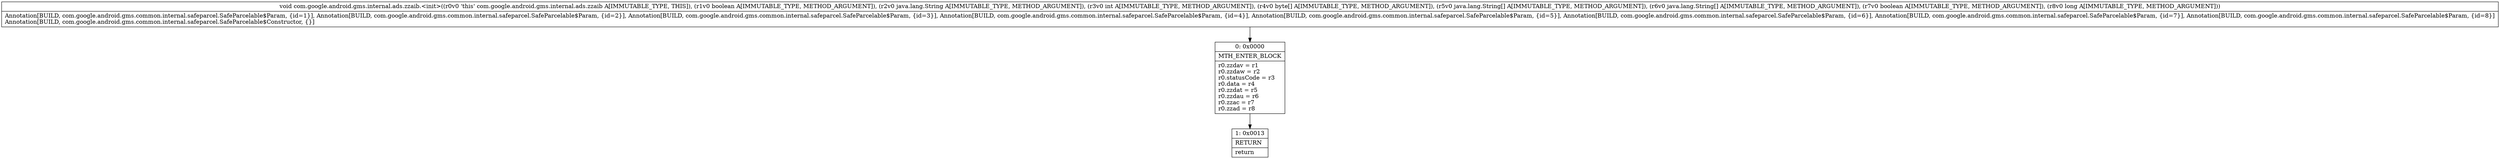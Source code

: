 digraph "CFG forcom.google.android.gms.internal.ads.zzaib.\<init\>(ZLjava\/lang\/String;I[B[Ljava\/lang\/String;[Ljava\/lang\/String;ZJ)V" {
Node_0 [shape=record,label="{0\:\ 0x0000|MTH_ENTER_BLOCK\l|r0.zzdav = r1\lr0.zzdaw = r2\lr0.statusCode = r3\lr0.data = r4\lr0.zzdat = r5\lr0.zzdau = r6\lr0.zzac = r7\lr0.zzad = r8\l}"];
Node_1 [shape=record,label="{1\:\ 0x0013|RETURN\l|return\l}"];
MethodNode[shape=record,label="{void com.google.android.gms.internal.ads.zzaib.\<init\>((r0v0 'this' com.google.android.gms.internal.ads.zzaib A[IMMUTABLE_TYPE, THIS]), (r1v0 boolean A[IMMUTABLE_TYPE, METHOD_ARGUMENT]), (r2v0 java.lang.String A[IMMUTABLE_TYPE, METHOD_ARGUMENT]), (r3v0 int A[IMMUTABLE_TYPE, METHOD_ARGUMENT]), (r4v0 byte[] A[IMMUTABLE_TYPE, METHOD_ARGUMENT]), (r5v0 java.lang.String[] A[IMMUTABLE_TYPE, METHOD_ARGUMENT]), (r6v0 java.lang.String[] A[IMMUTABLE_TYPE, METHOD_ARGUMENT]), (r7v0 boolean A[IMMUTABLE_TYPE, METHOD_ARGUMENT]), (r8v0 long A[IMMUTABLE_TYPE, METHOD_ARGUMENT]))  | Annotation[BUILD, com.google.android.gms.common.internal.safeparcel.SafeParcelable$Param, \{id=1\}], Annotation[BUILD, com.google.android.gms.common.internal.safeparcel.SafeParcelable$Param, \{id=2\}], Annotation[BUILD, com.google.android.gms.common.internal.safeparcel.SafeParcelable$Param, \{id=3\}], Annotation[BUILD, com.google.android.gms.common.internal.safeparcel.SafeParcelable$Param, \{id=4\}], Annotation[BUILD, com.google.android.gms.common.internal.safeparcel.SafeParcelable$Param, \{id=5\}], Annotation[BUILD, com.google.android.gms.common.internal.safeparcel.SafeParcelable$Param, \{id=6\}], Annotation[BUILD, com.google.android.gms.common.internal.safeparcel.SafeParcelable$Param, \{id=7\}], Annotation[BUILD, com.google.android.gms.common.internal.safeparcel.SafeParcelable$Param, \{id=8\}]\lAnnotation[BUILD, com.google.android.gms.common.internal.safeparcel.SafeParcelable$Constructor, \{\}]\l}"];
MethodNode -> Node_0;
Node_0 -> Node_1;
}

